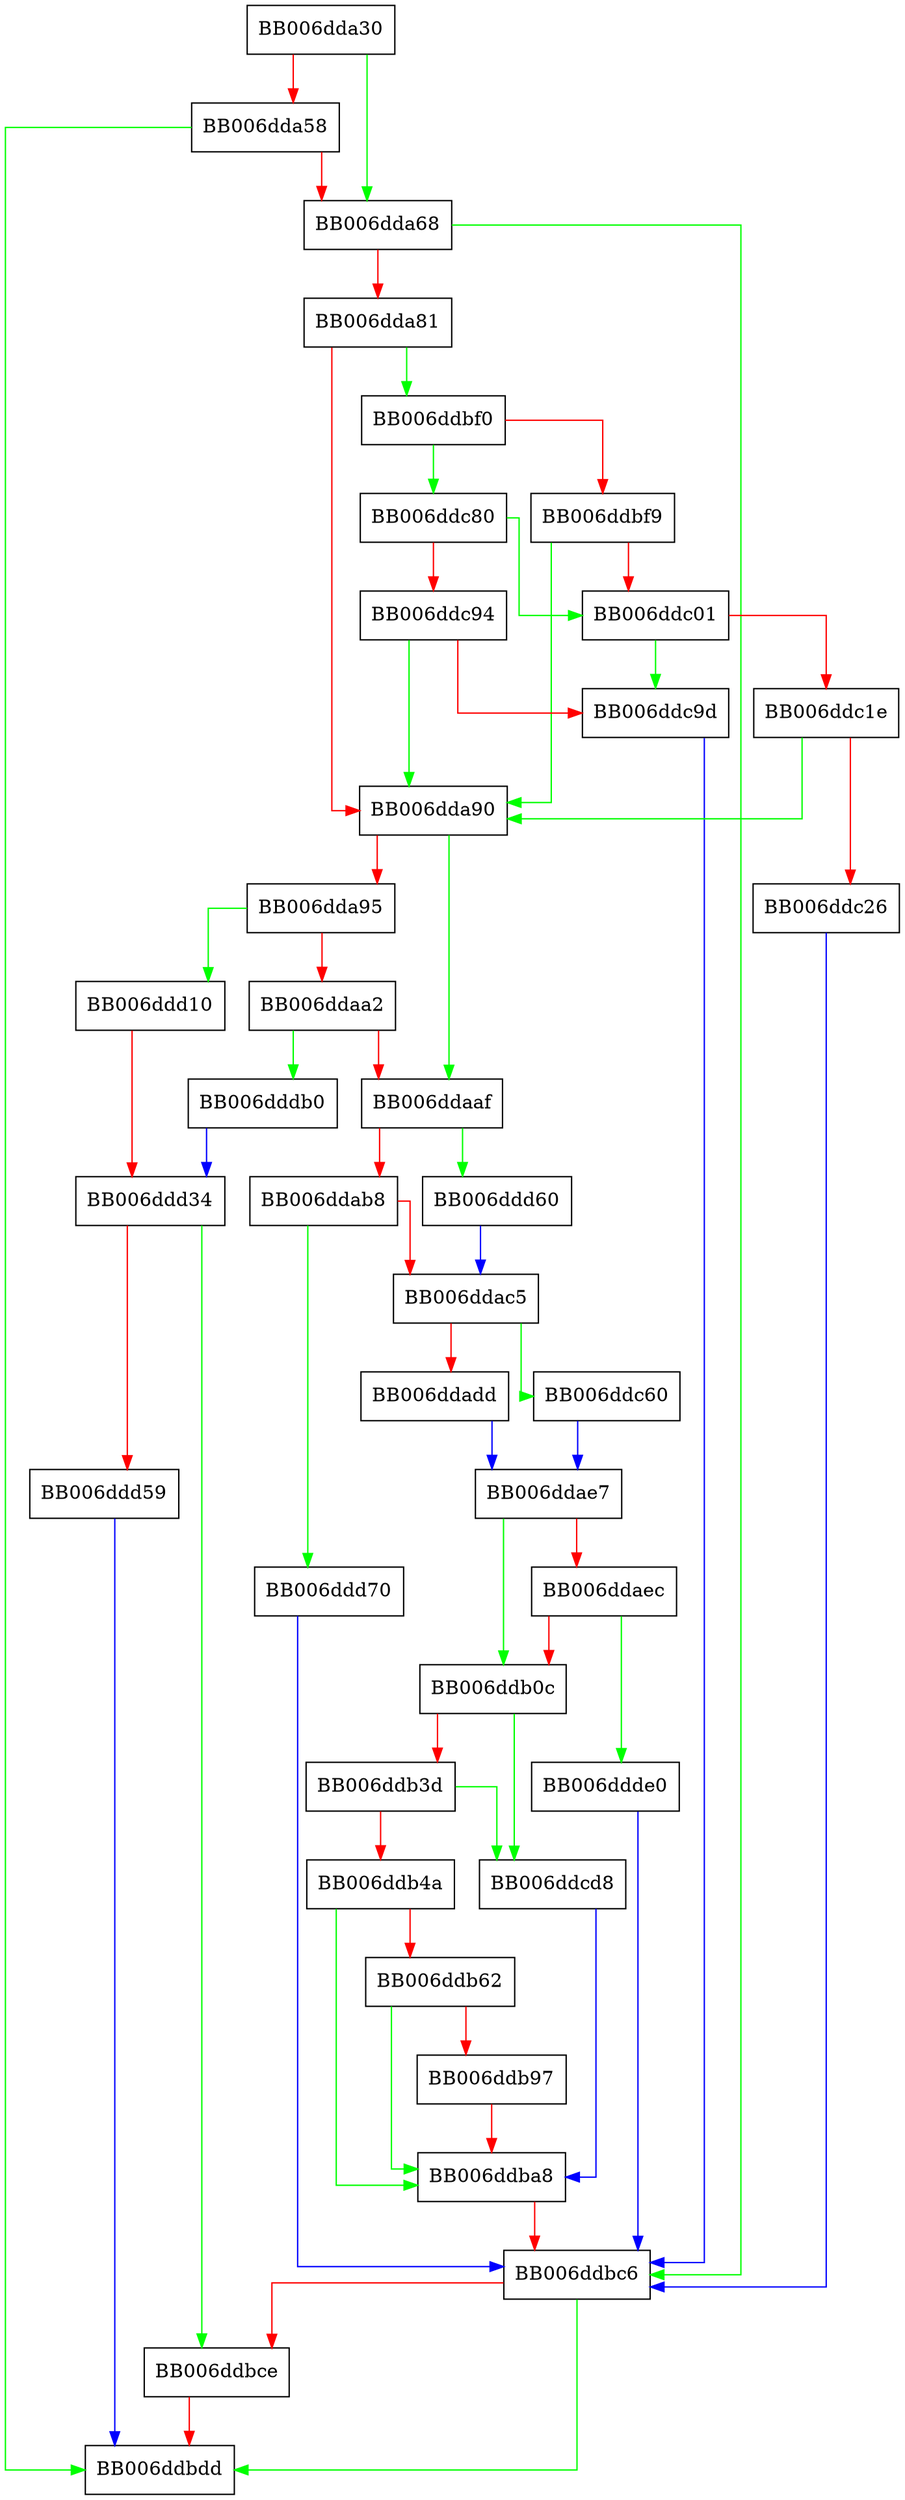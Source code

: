 digraph ossl_prov_drbg_reseed {
  node [shape="box"];
  graph [splines=ortho];
  BB006dda30 -> BB006dda68 [color="green"];
  BB006dda30 -> BB006dda58 [color="red"];
  BB006dda58 -> BB006ddbdd [color="green"];
  BB006dda58 -> BB006dda68 [color="red"];
  BB006dda68 -> BB006ddbc6 [color="green"];
  BB006dda68 -> BB006dda81 [color="red"];
  BB006dda81 -> BB006ddbf0 [color="green"];
  BB006dda81 -> BB006dda90 [color="red"];
  BB006dda90 -> BB006ddaaf [color="green"];
  BB006dda90 -> BB006dda95 [color="red"];
  BB006dda95 -> BB006ddd10 [color="green"];
  BB006dda95 -> BB006ddaa2 [color="red"];
  BB006ddaa2 -> BB006dddb0 [color="green"];
  BB006ddaa2 -> BB006ddaaf [color="red"];
  BB006ddaaf -> BB006ddd60 [color="green"];
  BB006ddaaf -> BB006ddab8 [color="red"];
  BB006ddab8 -> BB006ddd70 [color="green"];
  BB006ddab8 -> BB006ddac5 [color="red"];
  BB006ddac5 -> BB006ddc60 [color="green"];
  BB006ddac5 -> BB006ddadd [color="red"];
  BB006ddadd -> BB006ddae7 [color="blue"];
  BB006ddae7 -> BB006ddb0c [color="green"];
  BB006ddae7 -> BB006ddaec [color="red"];
  BB006ddaec -> BB006ddde0 [color="green"];
  BB006ddaec -> BB006ddb0c [color="red"];
  BB006ddb0c -> BB006ddcd8 [color="green"];
  BB006ddb0c -> BB006ddb3d [color="red"];
  BB006ddb3d -> BB006ddcd8 [color="green"];
  BB006ddb3d -> BB006ddb4a [color="red"];
  BB006ddb4a -> BB006ddba8 [color="green"];
  BB006ddb4a -> BB006ddb62 [color="red"];
  BB006ddb62 -> BB006ddba8 [color="green"];
  BB006ddb62 -> BB006ddb97 [color="red"];
  BB006ddb97 -> BB006ddba8 [color="red"];
  BB006ddba8 -> BB006ddbc6 [color="red"];
  BB006ddbc6 -> BB006ddbdd [color="green"];
  BB006ddbc6 -> BB006ddbce [color="red"];
  BB006ddbce -> BB006ddbdd [color="red"];
  BB006ddbf0 -> BB006ddc80 [color="green"];
  BB006ddbf0 -> BB006ddbf9 [color="red"];
  BB006ddbf9 -> BB006dda90 [color="green"];
  BB006ddbf9 -> BB006ddc01 [color="red"];
  BB006ddc01 -> BB006ddc9d [color="green"];
  BB006ddc01 -> BB006ddc1e [color="red"];
  BB006ddc1e -> BB006dda90 [color="green"];
  BB006ddc1e -> BB006ddc26 [color="red"];
  BB006ddc26 -> BB006ddbc6 [color="blue"];
  BB006ddc60 -> BB006ddae7 [color="blue"];
  BB006ddc80 -> BB006ddc01 [color="green"];
  BB006ddc80 -> BB006ddc94 [color="red"];
  BB006ddc94 -> BB006dda90 [color="green"];
  BB006ddc94 -> BB006ddc9d [color="red"];
  BB006ddc9d -> BB006ddbc6 [color="blue"];
  BB006ddcd8 -> BB006ddba8 [color="blue"];
  BB006ddd10 -> BB006ddd34 [color="red"];
  BB006ddd34 -> BB006ddbce [color="green"];
  BB006ddd34 -> BB006ddd59 [color="red"];
  BB006ddd59 -> BB006ddbdd [color="blue"];
  BB006ddd60 -> BB006ddac5 [color="blue"];
  BB006ddd70 -> BB006ddbc6 [color="blue"];
  BB006dddb0 -> BB006ddd34 [color="blue"];
  BB006ddde0 -> BB006ddbc6 [color="blue"];
}